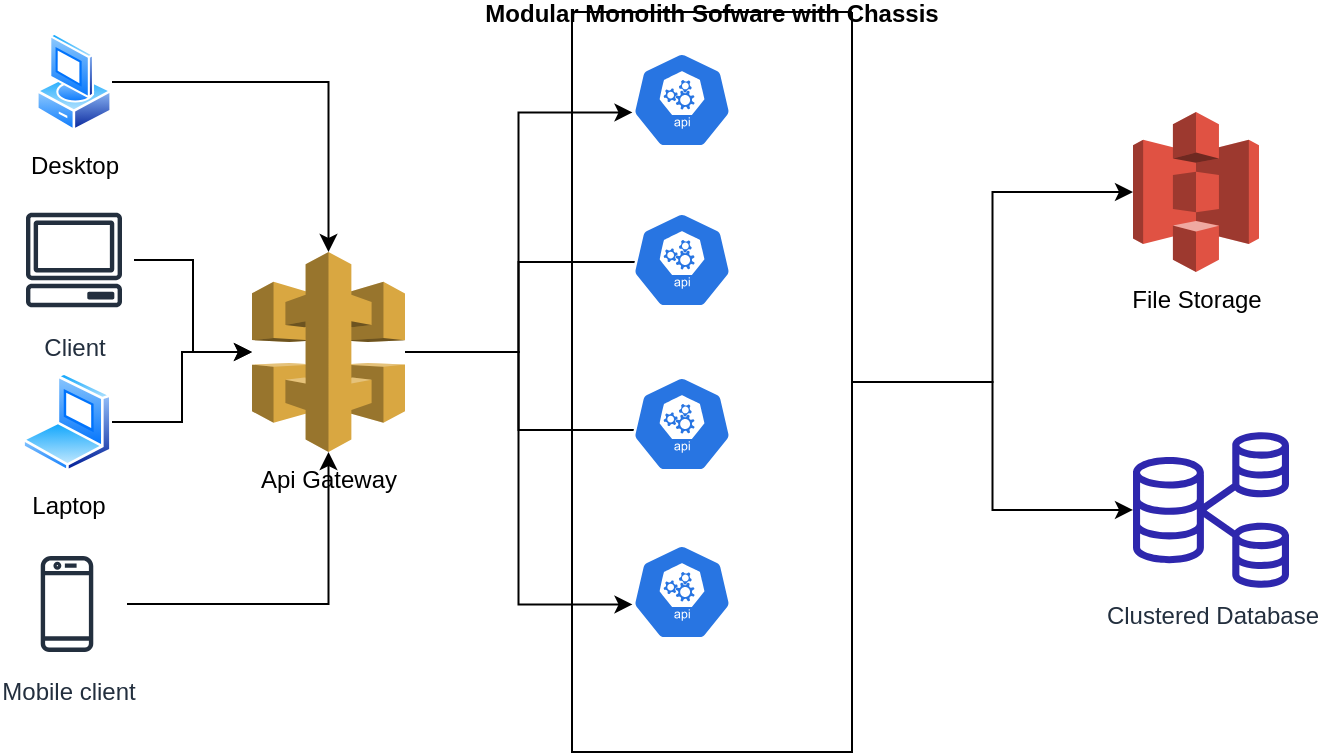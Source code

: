 <mxfile version="20.6.0" type="github"><diagram id="ez3vEiWUxcezDmcF_YEI" name="Page-1"><mxGraphModel dx="935" dy="587" grid="1" gridSize="10" guides="1" tooltips="1" connect="1" arrows="1" fold="1" page="1" pageScale="1" pageWidth="850" pageHeight="1100" math="0" shadow="0"><root><mxCell id="0"/><mxCell id="1" parent="0"/><mxCell id="WUyLehls55H5lYPePTPg-17" style="edgeStyle=orthogonalEdgeStyle;rounded=0;orthogonalLoop=1;jettySize=auto;html=1;" parent="1" source="WUyLehls55H5lYPePTPg-1" target="WUyLehls55H5lYPePTPg-5" edge="1"><mxGeometry relative="1" as="geometry"/></mxCell><mxCell id="WUyLehls55H5lYPePTPg-1" value="Mobile client" style="sketch=0;outlineConnect=0;fontColor=#232F3E;gradientColor=none;strokeColor=#232F3E;fillColor=#ffffff;dashed=0;verticalLabelPosition=bottom;verticalAlign=top;align=center;html=1;fontSize=12;fontStyle=0;aspect=fixed;shape=mxgraph.aws4.resourceIcon;resIcon=mxgraph.aws4.mobile_client;" parent="1" vertex="1"><mxGeometry x="163.5" y="316" width="60" height="60" as="geometry"/></mxCell><mxCell id="WUyLehls55H5lYPePTPg-16" style="edgeStyle=orthogonalEdgeStyle;rounded=0;orthogonalLoop=1;jettySize=auto;html=1;" parent="1" source="WUyLehls55H5lYPePTPg-2" target="WUyLehls55H5lYPePTPg-5" edge="1"><mxGeometry relative="1" as="geometry"/></mxCell><mxCell id="WUyLehls55H5lYPePTPg-2" value="&lt;div&gt;Laptop&lt;/div&gt;&lt;div&gt;&lt;br&gt;&lt;/div&gt;" style="aspect=fixed;perimeter=ellipsePerimeter;html=1;align=center;shadow=0;dashed=0;spacingTop=3;image;image=img/lib/active_directory/laptop_client.svg;" parent="1" vertex="1"><mxGeometry x="171" y="230" width="45" height="50" as="geometry"/></mxCell><mxCell id="WUyLehls55H5lYPePTPg-14" style="edgeStyle=orthogonalEdgeStyle;rounded=0;orthogonalLoop=1;jettySize=auto;html=1;" parent="1" source="WUyLehls55H5lYPePTPg-3" target="WUyLehls55H5lYPePTPg-5" edge="1"><mxGeometry relative="1" as="geometry"/></mxCell><mxCell id="WUyLehls55H5lYPePTPg-3" value="Desktop" style="aspect=fixed;perimeter=ellipsePerimeter;html=1;align=center;shadow=0;dashed=0;spacingTop=3;image;image=img/lib/active_directory/vista_client.svg;" parent="1" vertex="1"><mxGeometry x="178" y="60" width="38" height="50" as="geometry"/></mxCell><mxCell id="WUyLehls55H5lYPePTPg-15" style="edgeStyle=orthogonalEdgeStyle;rounded=0;orthogonalLoop=1;jettySize=auto;html=1;" parent="1" source="WUyLehls55H5lYPePTPg-4" target="WUyLehls55H5lYPePTPg-5" edge="1"><mxGeometry relative="1" as="geometry"/></mxCell><mxCell id="WUyLehls55H5lYPePTPg-4" value="Client" style="sketch=0;outlineConnect=0;fontColor=#232F3E;gradientColor=none;strokeColor=#232F3E;fillColor=#ffffff;dashed=0;verticalLabelPosition=bottom;verticalAlign=top;align=center;html=1;fontSize=12;fontStyle=0;aspect=fixed;shape=mxgraph.aws4.resourceIcon;resIcon=mxgraph.aws4.client;" parent="1" vertex="1"><mxGeometry x="167" y="144" width="60" height="60" as="geometry"/></mxCell><mxCell id="WUyLehls55H5lYPePTPg-18" style="edgeStyle=orthogonalEdgeStyle;rounded=0;orthogonalLoop=1;jettySize=auto;html=1;entryX=0.005;entryY=0.63;entryDx=0;entryDy=0;entryPerimeter=0;" parent="1" source="WUyLehls55H5lYPePTPg-5" target="WUyLehls55H5lYPePTPg-9" edge="1"><mxGeometry relative="1" as="geometry"/></mxCell><mxCell id="WUyLehls55H5lYPePTPg-19" style="edgeStyle=orthogonalEdgeStyle;rounded=0;orthogonalLoop=1;jettySize=auto;html=1;entryX=0.32;entryY=0.521;entryDx=0;entryDy=0;entryPerimeter=0;" parent="1" source="WUyLehls55H5lYPePTPg-5" target="WUyLehls55H5lYPePTPg-6" edge="1"><mxGeometry relative="1" as="geometry"/></mxCell><mxCell id="WUyLehls55H5lYPePTPg-20" style="edgeStyle=orthogonalEdgeStyle;rounded=0;orthogonalLoop=1;jettySize=auto;html=1;entryX=0.48;entryY=0.563;entryDx=0;entryDy=0;entryPerimeter=0;" parent="1" source="WUyLehls55H5lYPePTPg-5" target="WUyLehls55H5lYPePTPg-7" edge="1"><mxGeometry relative="1" as="geometry"/></mxCell><mxCell id="WUyLehls55H5lYPePTPg-21" style="edgeStyle=orthogonalEdgeStyle;rounded=0;orthogonalLoop=1;jettySize=auto;html=1;entryX=0.005;entryY=0.63;entryDx=0;entryDy=0;entryPerimeter=0;" parent="1" source="WUyLehls55H5lYPePTPg-5" target="WUyLehls55H5lYPePTPg-8" edge="1"><mxGeometry relative="1" as="geometry"/></mxCell><mxCell id="WUyLehls55H5lYPePTPg-5" value="Api Gateway" style="outlineConnect=0;dashed=0;verticalLabelPosition=bottom;verticalAlign=top;align=center;html=1;shape=mxgraph.aws3.api_gateway;fillColor=#D9A741;gradientColor=none;" parent="1" vertex="1"><mxGeometry x="286" y="170" width="76.5" height="100" as="geometry"/></mxCell><mxCell id="WUyLehls55H5lYPePTPg-6" value="" style="sketch=0;html=1;dashed=0;whitespace=wrap;fillColor=#2875E2;strokeColor=#ffffff;points=[[0.005,0.63,0],[0.1,0.2,0],[0.9,0.2,0],[0.5,0,0],[0.995,0.63,0],[0.72,0.99,0],[0.5,1,0],[0.28,0.99,0]];shape=mxgraph.kubernetes.icon;prIcon=api" parent="1" vertex="1"><mxGeometry x="476" y="150" width="50" height="48" as="geometry"/></mxCell><mxCell id="WUyLehls55H5lYPePTPg-7" value="" style="sketch=0;html=1;dashed=0;whitespace=wrap;fillColor=#2875E2;strokeColor=#ffffff;points=[[0.005,0.63,0],[0.1,0.2,0],[0.9,0.2,0],[0.5,0,0],[0.995,0.63,0],[0.72,0.99,0],[0.5,1,0],[0.28,0.99,0]];shape=mxgraph.kubernetes.icon;prIcon=api" parent="1" vertex="1"><mxGeometry x="476" y="232" width="50" height="48" as="geometry"/></mxCell><mxCell id="WUyLehls55H5lYPePTPg-8" value="" style="sketch=0;html=1;dashed=0;whitespace=wrap;fillColor=#2875E2;strokeColor=#ffffff;points=[[0.005,0.63,0],[0.1,0.2,0],[0.9,0.2,0],[0.5,0,0],[0.995,0.63,0],[0.72,0.99,0],[0.5,1,0],[0.28,0.99,0]];shape=mxgraph.kubernetes.icon;prIcon=api" parent="1" vertex="1"><mxGeometry x="476" y="316" width="50" height="48" as="geometry"/></mxCell><mxCell id="WUyLehls55H5lYPePTPg-9" value="" style="sketch=0;html=1;dashed=0;whitespace=wrap;fillColor=#2875E2;strokeColor=#ffffff;points=[[0.005,0.63,0],[0.1,0.2,0],[0.9,0.2,0],[0.5,0,0],[0.995,0.63,0],[0.72,0.99,0],[0.5,1,0],[0.28,0.99,0]];shape=mxgraph.kubernetes.icon;prIcon=api" parent="1" vertex="1"><mxGeometry x="476" y="70" width="50" height="48" as="geometry"/></mxCell><mxCell id="WUyLehls55H5lYPePTPg-22" style="edgeStyle=orthogonalEdgeStyle;rounded=0;orthogonalLoop=1;jettySize=auto;html=1;" parent="1" source="WUyLehls55H5lYPePTPg-11" target="WUyLehls55H5lYPePTPg-12" edge="1"><mxGeometry relative="1" as="geometry"/></mxCell><mxCell id="WUyLehls55H5lYPePTPg-26" style="edgeStyle=orthogonalEdgeStyle;rounded=0;orthogonalLoop=1;jettySize=auto;html=1;" parent="1" source="WUyLehls55H5lYPePTPg-11" target="WUyLehls55H5lYPePTPg-25" edge="1"><mxGeometry relative="1" as="geometry"/></mxCell><mxCell id="WUyLehls55H5lYPePTPg-11" value="Modular Monolith Sofware with Chassis" style="swimlane;startSize=0;" parent="1" vertex="1"><mxGeometry x="446" y="50" width="140" height="370" as="geometry"/></mxCell><mxCell id="WUyLehls55H5lYPePTPg-12" value="File Storage" style="outlineConnect=0;dashed=0;verticalLabelPosition=bottom;verticalAlign=top;align=center;html=1;shape=mxgraph.aws3.s3;fillColor=#E05243;gradientColor=none;" parent="1" vertex="1"><mxGeometry x="726.5" y="100" width="63" height="80" as="geometry"/></mxCell><mxCell id="WUyLehls55H5lYPePTPg-25" value="Clustered Database" style="sketch=0;outlineConnect=0;fontColor=#232F3E;gradientColor=none;fillColor=#2E27AD;strokeColor=none;dashed=0;verticalLabelPosition=bottom;verticalAlign=top;align=center;html=1;fontSize=12;fontStyle=0;aspect=fixed;pointerEvents=1;shape=mxgraph.aws4.rds_multi_az_db_cluster;" parent="1" vertex="1"><mxGeometry x="726.5" y="260" width="78" height="78" as="geometry"/></mxCell></root></mxGraphModel></diagram></mxfile>